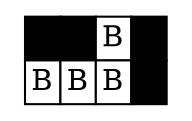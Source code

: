 digraph D {    node [shape=plaintext]      some_node [  label=<<table border="0" cellborder="1" cellspacing="0"><tr><td bgcolor="black">B</td><td bgcolor="black">B</td><td bgcolor="white">B</td><td bgcolor="black">B</td></tr> 
<tr><td bgcolor="white">B</td><td bgcolor="white">B</td><td bgcolor="white">B</td><td bgcolor="black">B</td></tr> 
</table>> ]  ;  }
